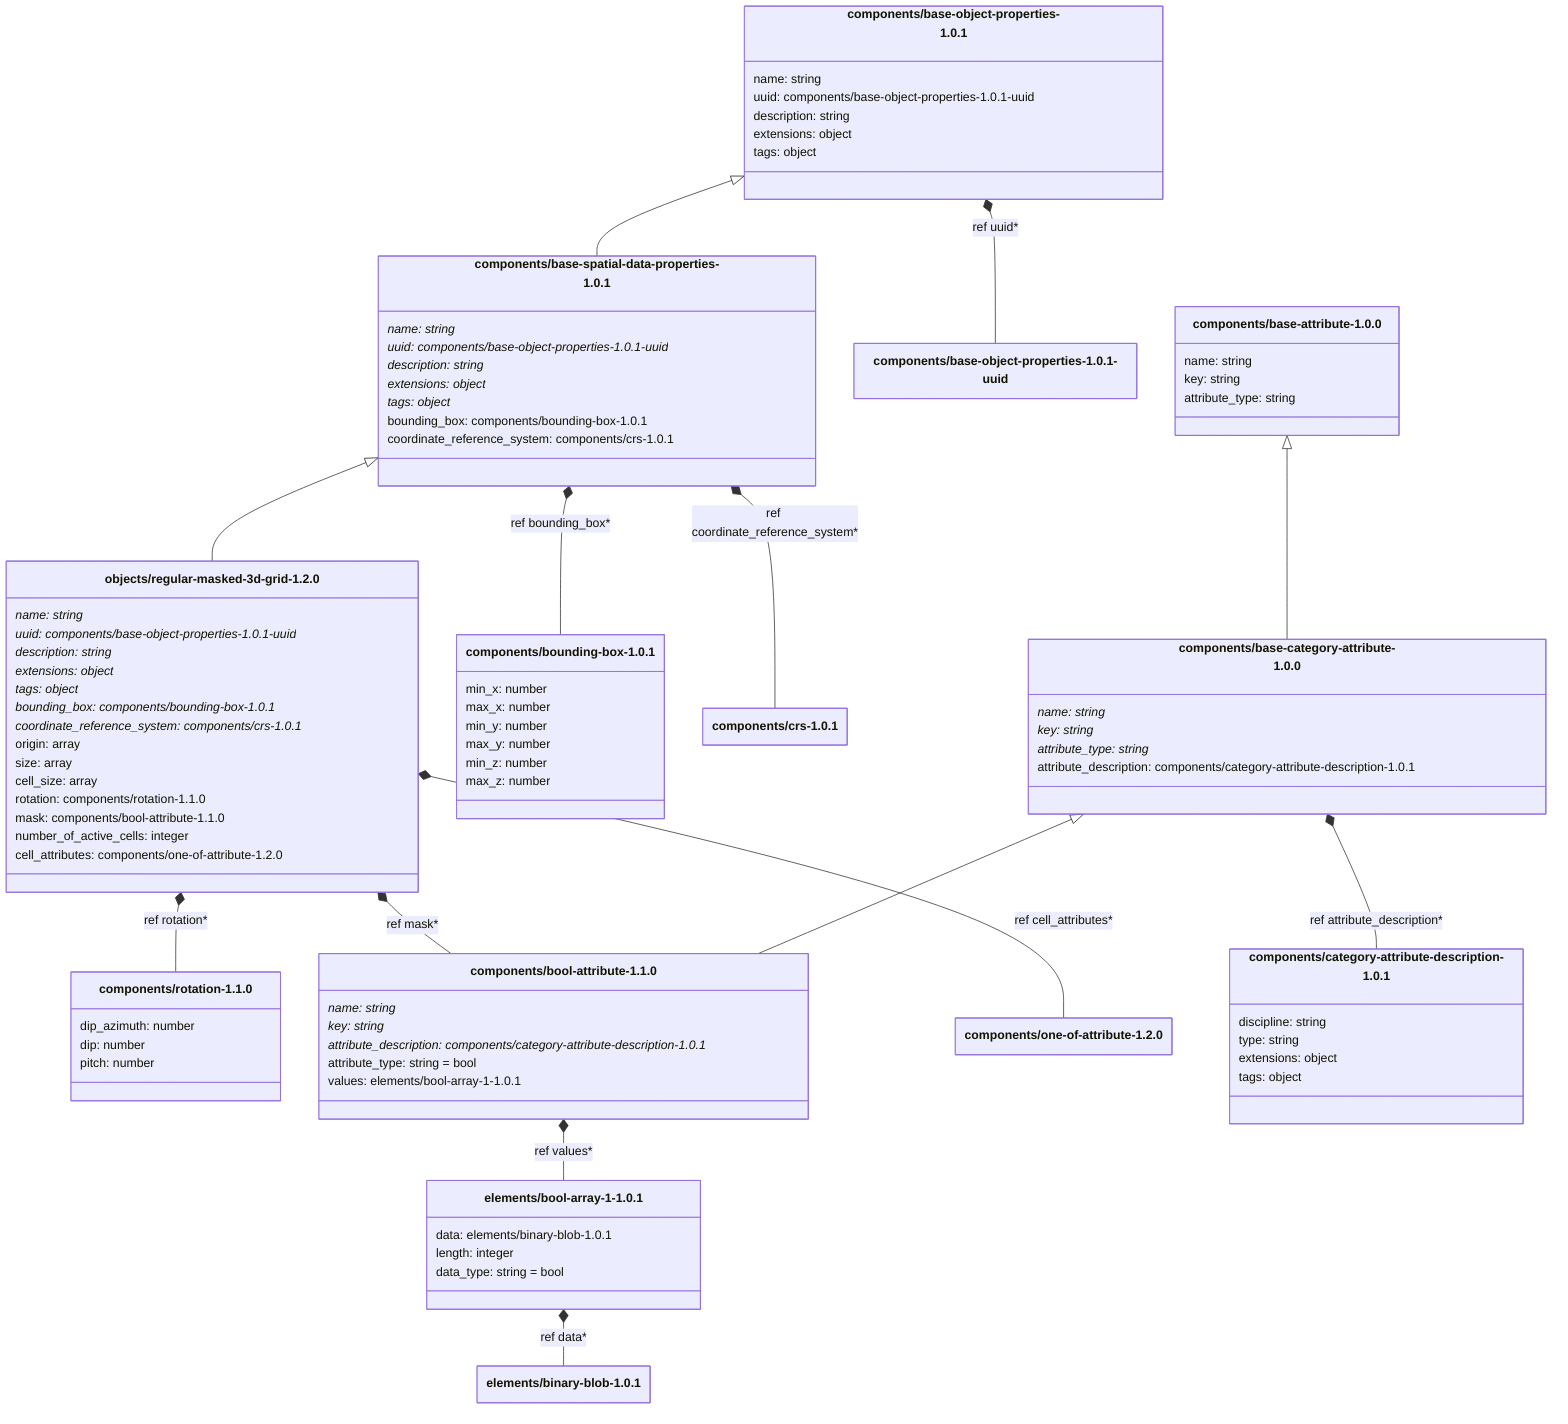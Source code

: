 ---
config:
    class:
        hideEmptyMembersBox: true
---

classDiagram
    class `components/base-object-properties-1.0.1`:::schemaComponent {
        name: string
        uuid: components/base-object-properties-1.0.1-uuid
        description: string
        extensions: object
        tags: object
    }
    class `components/base-spatial-data-properties-1.0.1`:::schemaComponent {
        name: string*
        uuid: components/base-object-properties-1.0.1-uuid*
        description: string*
        extensions: object*
        tags: object*
        bounding_box: components/bounding-box-1.0.1
        coordinate_reference_system: components/crs-1.0.1
    }
    `components/base-object-properties-1.0.1` <|-- `components/base-spatial-data-properties-1.0.1`
    class `objects/regular-masked-3d-grid-1.2.0`:::schemaObject {
        name: string*
        uuid: components/base-object-properties-1.0.1-uuid*
        description: string*
        extensions: object*
        tags: object*
        bounding_box: components/bounding-box-1.0.1*
        coordinate_reference_system: components/crs-1.0.1*
        origin: array
        size: array
        cell_size: array
        rotation: components/rotation-1.1.0
        mask: components/bool-attribute-1.1.0
        number_of_active_cells: integer
        cell_attributes: components/one-of-attribute-1.2.0
    }
    `components/base-spatial-data-properties-1.0.1` <|-- `objects/regular-masked-3d-grid-1.2.0`
    `components/base-object-properties-1.0.1` *-- `components/base-object-properties-1.0.1-uuid` : ref uuid*
    `components/base-spatial-data-properties-1.0.1` *-- `components/bounding-box-1.0.1` : ref bounding_box*
    `components/base-spatial-data-properties-1.0.1` *-- `components/crs-1.0.1` : ref coordinate_reference_system*
    `objects/regular-masked-3d-grid-1.2.0` *-- `components/rotation-1.1.0` : ref rotation*
    `objects/regular-masked-3d-grid-1.2.0` *-- `components/bool-attribute-1.1.0` : ref mask*
    `objects/regular-masked-3d-grid-1.2.0` *-- `components/one-of-attribute-1.2.0` : ref cell_attributes*
    class `components/base-object-properties-1.0.1-uuid`:::schemaImplicit {
    }
    class `components/bounding-box-1.0.1`:::schemaComponent {
        min_x: number
        max_x: number
        min_y: number
        max_y: number
        min_z: number
        max_z: number
    }
    class `components/one-of-attribute-1.2.0`:::schemaComponent {
    }
    class `components/base-attribute-1.0.0`:::schemaComponent {
        name: string
        key: string
        attribute_type: string
    }
    class `components/base-category-attribute-1.0.0`:::schemaComponent {
        name: string*
        key: string*
        attribute_type: string*
        attribute_description: components/category-attribute-description-1.0.1
    }
    `components/base-attribute-1.0.0` <|-- `components/base-category-attribute-1.0.0`
    class `components/bool-attribute-1.1.0`:::schemaComponent {
        name: string*
        key: string*
        attribute_description: components/category-attribute-description-1.0.1*
        attribute_type: string = bool
        values: elements/bool-array-1-1.0.1
    }
    `components/base-category-attribute-1.0.0` <|-- `components/bool-attribute-1.1.0`
    `components/base-category-attribute-1.0.0` *-- `components/category-attribute-description-1.0.1` : ref attribute_description*
    `components/bool-attribute-1.1.0` *-- `elements/bool-array-1-1.0.1` : ref values*
    class `components/category-attribute-description-1.0.1`:::schemaComponent {
        discipline: string
        type: string
        extensions: object
        tags: object
    }
    class `elements/bool-array-1-1.0.1`:::schemaElement {
        data: elements/binary-blob-1.0.1
        length: integer
        data_type: string = bool
    }
    `elements/bool-array-1-1.0.1` *-- `elements/binary-blob-1.0.1` : ref data*
    class `elements/binary-blob-1.0.1`:::schemaElement {
    }
    class `components/rotation-1.1.0`:::schemaComponent {
        dip_azimuth: number
        dip: number
        pitch: number
    }
    class `components/crs-1.0.1`:::schemaComponent {
    }